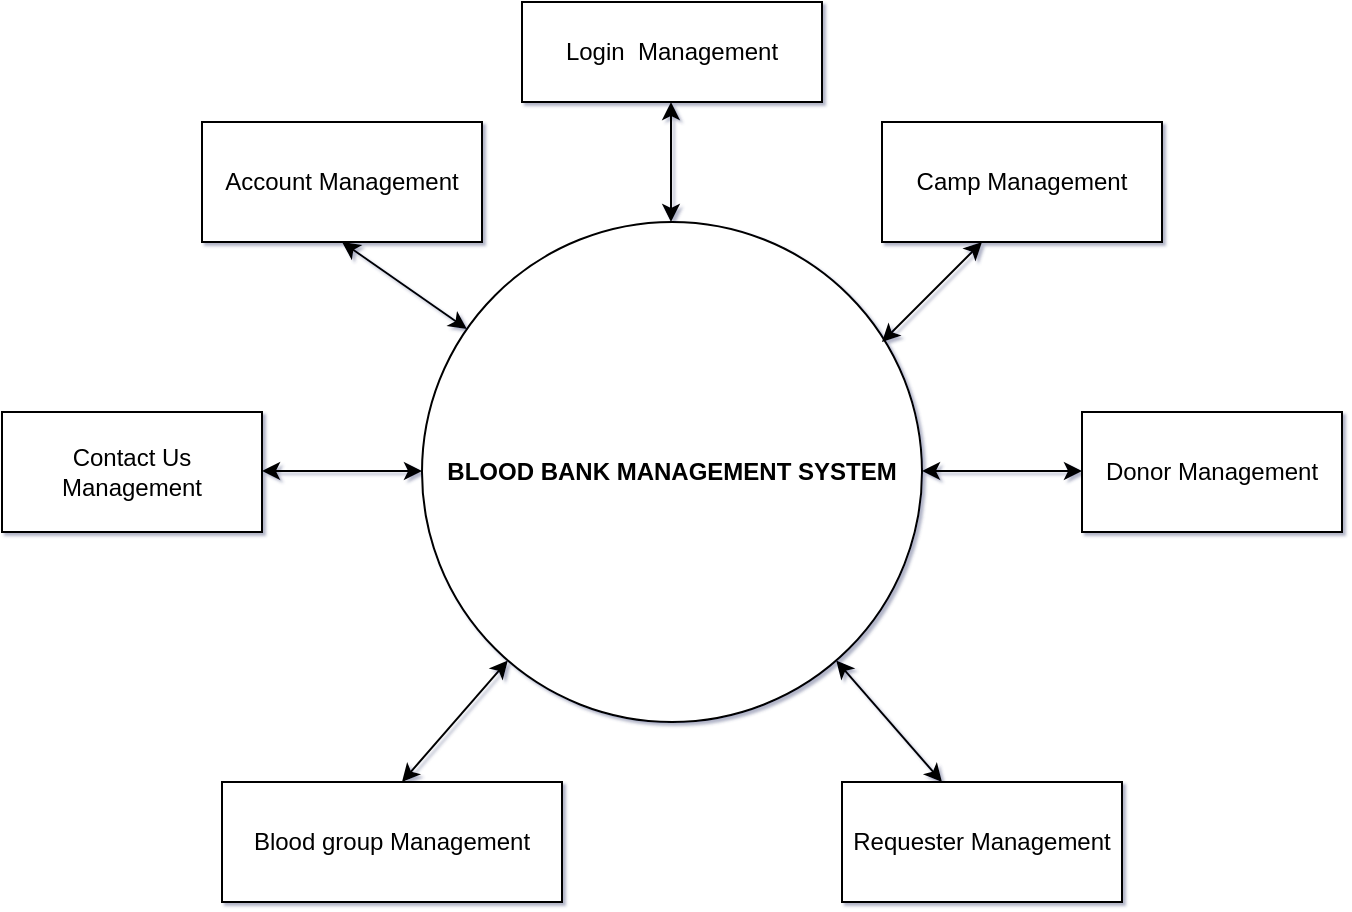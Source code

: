 <mxfile version="17.4.6" type="device"><diagram id="FpMPRzbS2LFafG9nq2fD" name="Page-1"><mxGraphModel dx="942" dy="614" grid="1" gridSize="10" guides="1" tooltips="1" connect="1" arrows="1" fold="1" page="1" pageScale="1" pageWidth="827" pageHeight="1169" background="#FFFFFF" math="0" shadow="1"><root><mxCell id="0"/><mxCell id="1" parent="0"/><mxCell id="R58jvAnvONIzQ-3Kbgeq-1" value="&lt;b&gt;BLOOD BANK MANAGEMENT SYSTEM&lt;/b&gt;" style="ellipse;whiteSpace=wrap;html=1;aspect=fixed;align=center;" vertex="1" parent="1"><mxGeometry x="310" y="280" width="250" height="250" as="geometry"/></mxCell><mxCell id="R58jvAnvONIzQ-3Kbgeq-2" value="" style="endArrow=classic;startArrow=classic;html=1;rounded=0;" edge="1" parent="1"><mxGeometry width="50" height="50" relative="1" as="geometry"><mxPoint x="434.5" y="280" as="sourcePoint"/><mxPoint x="434.5" y="220" as="targetPoint"/><Array as="points"><mxPoint x="434.5" y="280"/><mxPoint x="434.5" y="230"/></Array></mxGeometry></mxCell><mxCell id="R58jvAnvONIzQ-3Kbgeq-3" value="" style="endArrow=classic;startArrow=classic;html=1;rounded=0;" edge="1" parent="1" target="R58jvAnvONIzQ-3Kbgeq-1"><mxGeometry width="50" height="50" relative="1" as="geometry"><mxPoint x="300" y="560" as="sourcePoint"/><mxPoint x="300" y="500" as="targetPoint"/><Array as="points"><mxPoint x="300" y="560"/></Array></mxGeometry></mxCell><mxCell id="R58jvAnvONIzQ-3Kbgeq-5" value="" style="endArrow=classic;startArrow=classic;html=1;rounded=0;" edge="1" parent="1"><mxGeometry width="50" height="50" relative="1" as="geometry"><mxPoint x="560" y="404.5" as="sourcePoint"/><mxPoint x="640" y="404.5" as="targetPoint"/><Array as="points"><mxPoint x="590" y="404.5"/></Array></mxGeometry></mxCell><mxCell id="R58jvAnvONIzQ-3Kbgeq-6" value="" style="endArrow=classic;startArrow=classic;html=1;rounded=0;" edge="1" parent="1"><mxGeometry width="50" height="50" relative="1" as="geometry"><mxPoint x="230" y="404.5" as="sourcePoint"/><mxPoint x="310" y="404.5" as="targetPoint"/><Array as="points"><mxPoint x="260" y="404.5"/></Array></mxGeometry></mxCell><mxCell id="R58jvAnvONIzQ-3Kbgeq-7" value="" style="endArrow=classic;startArrow=classic;html=1;rounded=0;" edge="1" parent="1" target="R58jvAnvONIzQ-3Kbgeq-1"><mxGeometry width="50" height="50" relative="1" as="geometry"><mxPoint x="570" y="560" as="sourcePoint"/><mxPoint x="520" y="500" as="targetPoint"/></mxGeometry></mxCell><mxCell id="R58jvAnvONIzQ-3Kbgeq-8" value="" style="endArrow=classic;startArrow=classic;html=1;rounded=0;exitX=0.5;exitY=1;exitDx=0;exitDy=0;" edge="1" parent="1" source="R58jvAnvONIzQ-3Kbgeq-11" target="R58jvAnvONIzQ-3Kbgeq-1"><mxGeometry width="50" height="50" relative="1" as="geometry"><mxPoint x="280" y="300" as="sourcePoint"/><mxPoint x="340" y="320" as="targetPoint"/></mxGeometry></mxCell><mxCell id="R58jvAnvONIzQ-3Kbgeq-9" value="" style="endArrow=classic;startArrow=classic;html=1;rounded=0;" edge="1" parent="1"><mxGeometry width="50" height="50" relative="1" as="geometry"><mxPoint x="540" y="340" as="sourcePoint"/><mxPoint x="590" y="290" as="targetPoint"/></mxGeometry></mxCell><mxCell id="R58jvAnvONIzQ-3Kbgeq-10" value="Login&amp;nbsp; Management" style="rounded=0;whiteSpace=wrap;html=1;" vertex="1" parent="1"><mxGeometry x="360" y="170" width="150" height="50" as="geometry"/></mxCell><mxCell id="R58jvAnvONIzQ-3Kbgeq-11" value="Account Management" style="rounded=0;whiteSpace=wrap;html=1;" vertex="1" parent="1"><mxGeometry x="200" y="230" width="140" height="60" as="geometry"/></mxCell><mxCell id="R58jvAnvONIzQ-3Kbgeq-12" value="Contact Us Management" style="rounded=0;whiteSpace=wrap;html=1;" vertex="1" parent="1"><mxGeometry x="100" y="375" width="130" height="60" as="geometry"/></mxCell><mxCell id="R58jvAnvONIzQ-3Kbgeq-13" value="Camp Management" style="rounded=0;whiteSpace=wrap;html=1;" vertex="1" parent="1"><mxGeometry x="540" y="230" width="140" height="60" as="geometry"/></mxCell><mxCell id="R58jvAnvONIzQ-3Kbgeq-14" value="Blood group Management" style="rounded=0;whiteSpace=wrap;html=1;" vertex="1" parent="1"><mxGeometry x="210" y="560" width="170" height="60" as="geometry"/></mxCell><mxCell id="R58jvAnvONIzQ-3Kbgeq-15" value="Requester Management" style="rounded=0;whiteSpace=wrap;html=1;" vertex="1" parent="1"><mxGeometry x="520" y="560" width="140" height="60" as="geometry"/></mxCell><mxCell id="R58jvAnvONIzQ-3Kbgeq-16" value="Donor Management" style="rounded=0;whiteSpace=wrap;html=1;" vertex="1" parent="1"><mxGeometry x="640" y="375" width="130" height="60" as="geometry"/></mxCell></root></mxGraphModel></diagram></mxfile>